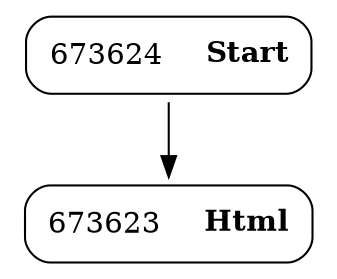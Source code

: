 digraph ast {
node [shape=none];
673624 [label=<<TABLE border='1' cellspacing='0' cellpadding='10' style='rounded' ><TR><TD border='0'>673624</TD><TD border='0'><B>Start</B></TD></TR></TABLE>>];
673624 -> 673623 [weight=2];
673623 [label=<<TABLE border='1' cellspacing='0' cellpadding='10' style='rounded' ><TR><TD border='0'>673623</TD><TD border='0'><B>Html</B></TD></TR></TABLE>>];
}

